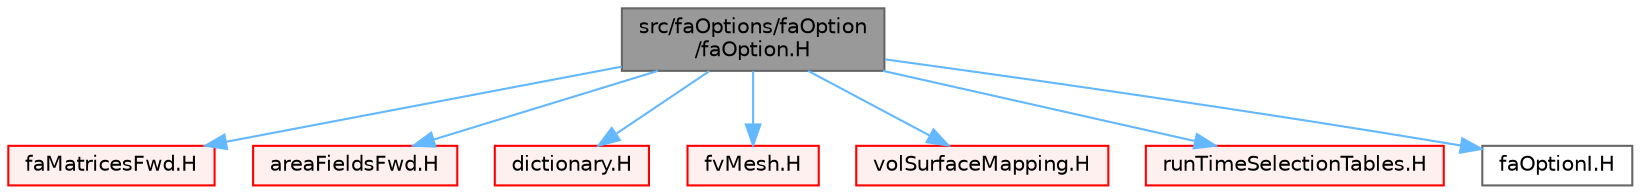 digraph "src/faOptions/faOption/faOption.H"
{
 // LATEX_PDF_SIZE
  bgcolor="transparent";
  edge [fontname=Helvetica,fontsize=10,labelfontname=Helvetica,labelfontsize=10];
  node [fontname=Helvetica,fontsize=10,shape=box,height=0.2,width=0.4];
  Node1 [id="Node000001",label="src/faOptions/faOption\l/faOption.H",height=0.2,width=0.4,color="gray40", fillcolor="grey60", style="filled", fontcolor="black",tooltip=" "];
  Node1 -> Node2 [id="edge1_Node000001_Node000002",color="steelblue1",style="solid",tooltip=" "];
  Node2 [id="Node000002",label="faMatricesFwd.H",height=0.2,width=0.4,color="red", fillcolor="#FFF0F0", style="filled",URL="$faMatricesFwd_8H.html",tooltip="Forward declarations of standard faMatrix types/specializations."];
  Node1 -> Node128 [id="edge2_Node000001_Node000128",color="steelblue1",style="solid",tooltip=" "];
  Node128 [id="Node000128",label="areaFieldsFwd.H",height=0.2,width=0.4,color="red", fillcolor="#FFF0F0", style="filled",URL="$areaFieldsFwd_8H.html",tooltip="Forwards and collection of common area field types."];
  Node1 -> Node129 [id="edge3_Node000001_Node000129",color="steelblue1",style="solid",tooltip=" "];
  Node129 [id="Node000129",label="dictionary.H",height=0.2,width=0.4,color="red", fillcolor="#FFF0F0", style="filled",URL="$dictionary_8H.html",tooltip=" "];
  Node1 -> Node161 [id="edge4_Node000001_Node000161",color="steelblue1",style="solid",tooltip=" "];
  Node161 [id="Node000161",label="fvMesh.H",height=0.2,width=0.4,color="red", fillcolor="#FFF0F0", style="filled",URL="$fvMesh_8H.html",tooltip=" "];
  Node1 -> Node343 [id="edge5_Node000001_Node000343",color="steelblue1",style="solid",tooltip=" "];
  Node343 [id="Node000343",label="volSurfaceMapping.H",height=0.2,width=0.4,color="red", fillcolor="#FFF0F0", style="filled",URL="$volSurfaceMapping_8H.html",tooltip=" "];
  Node1 -> Node146 [id="edge6_Node000001_Node000146",color="steelblue1",style="solid",tooltip=" "];
  Node146 [id="Node000146",label="runTimeSelectionTables.H",height=0.2,width=0.4,color="red", fillcolor="#FFF0F0", style="filled",URL="$runTimeSelectionTables_8H.html",tooltip="Macros to ease declaration of run-time selection tables."];
  Node1 -> Node403 [id="edge7_Node000001_Node000403",color="steelblue1",style="solid",tooltip=" "];
  Node403 [id="Node000403",label="faOptionI.H",height=0.2,width=0.4,color="grey40", fillcolor="white", style="filled",URL="$faOptionI_8H.html",tooltip=" "];
}
